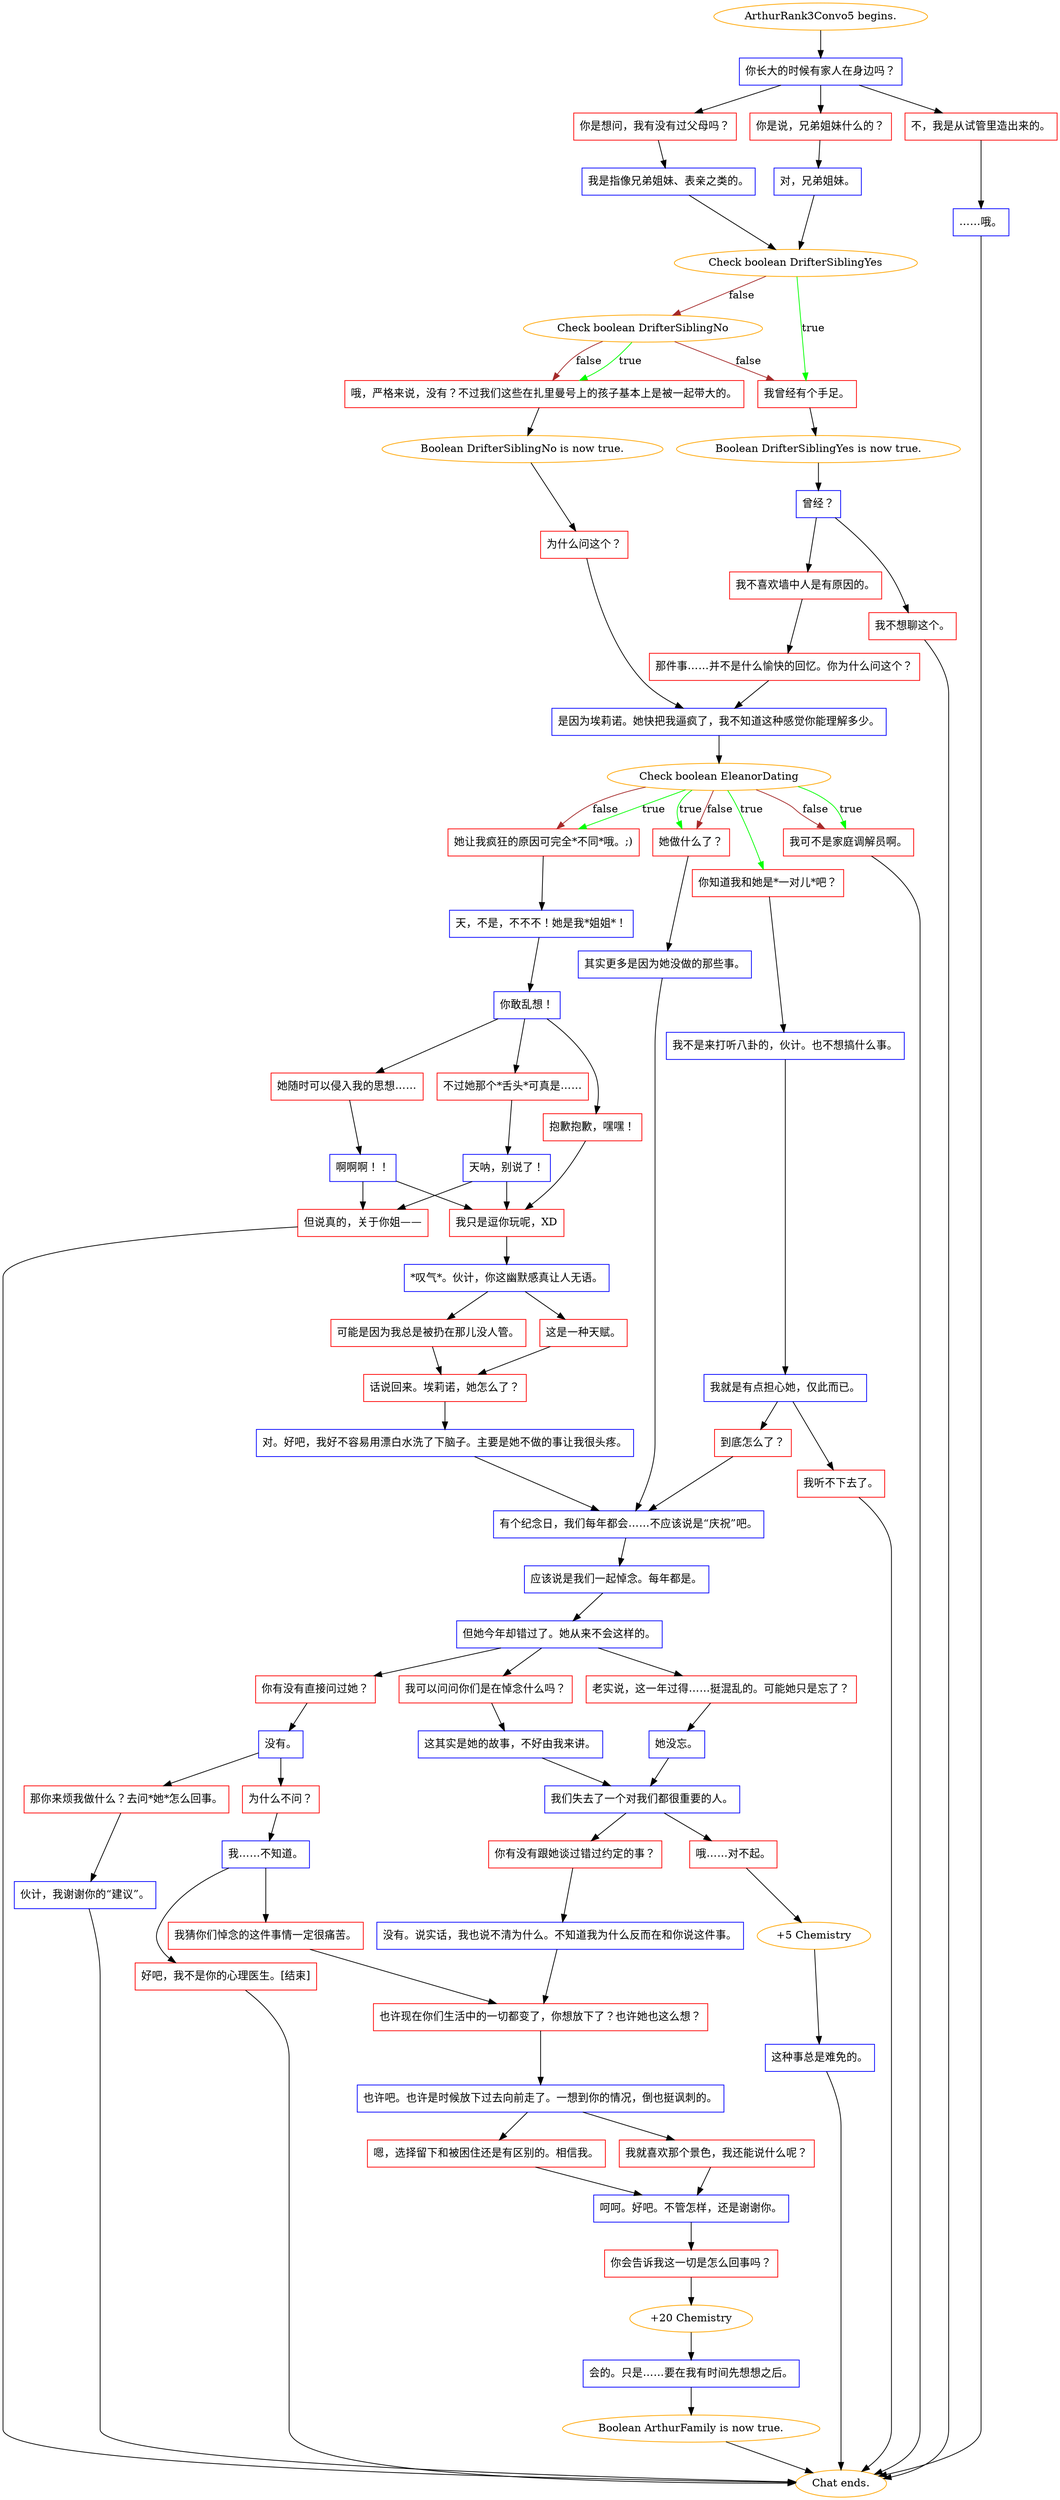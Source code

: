 digraph {
	"ArthurRank3Convo5 begins." [color=orange];
		"ArthurRank3Convo5 begins." -> j2475983706;
	j2475983706 [label="你长大的时候有家人在身边吗？",shape=box,color=blue];
		j2475983706 -> j148710851;
		j2475983706 -> j2706520545;
		j2475983706 -> j2231687738;
	j148710851 [label="你是说，兄弟姐妹什么的？",shape=box,color=red];
		j148710851 -> j301416916;
	j2706520545 [label="你是想问，我有没有过父母吗？",shape=box,color=red];
		j2706520545 -> j2189641798;
	j2231687738 [label="不，我是从试管里造出来的。",shape=box,color=red];
		j2231687738 -> j3602672917;
	j301416916 [label="对，兄弟姐妹。",shape=box,color=blue];
		j301416916 -> j4264579692;
	j2189641798 [label="我是指像兄弟姐妹、表亲之类的。",shape=box,color=blue];
		j2189641798 -> j4264579692;
	j3602672917 [label="……哦。",shape=box,color=blue];
		j3602672917 -> "Chat ends.";
	j4264579692 [label="Check boolean DrifterSiblingYes",color=orange];
		j4264579692 -> j405658251 [label=true,color=green];
		j4264579692 -> j440642073 [label=false,color=brown];
	"Chat ends." [color=orange];
	j405658251 [label="我曾经有个手足。",shape=box,color=red];
		j405658251 -> j505002618;
	j440642073 [label="Check boolean DrifterSiblingNo",color=orange];
		j440642073 -> j2462440493 [label=true,color=green];
		j440642073 -> j405658251 [label=false,color=brown];
		j440642073 -> j2462440493 [label=false,color=brown];
	j505002618 [label="Boolean DrifterSiblingYes is now true.",color=orange];
		j505002618 -> j2439855199;
	j2462440493 [label="哦，严格来说，没有？不过我们这些在扎里曼号上的孩子基本上是被一起带大的。",shape=box,color=red];
		j2462440493 -> j1078400475;
	j2439855199 [label="曾经？",shape=box,color=blue];
		j2439855199 -> j2629984230;
		j2439855199 -> j463154281;
	j1078400475 [label="Boolean DrifterSiblingNo is now true.",color=orange];
		j1078400475 -> j682740316;
	j2629984230 [label="我不喜欢墙中人是有原因的。",shape=box,color=red];
		j2629984230 -> j178008217;
	j463154281 [label="我不想聊这个。",shape=box,color=red];
		j463154281 -> "Chat ends.";
	j682740316 [label="为什么问这个？",shape=box,color=red];
		j682740316 -> j3592741146;
	j178008217 [label="那件事……并不是什么愉快的回忆。你为什么问这个？",shape=box,color=red];
		j178008217 -> j3592741146;
	j3592741146 [label="是因为埃莉诺。她快把我逼疯了，我不知道这种感觉你能理解多少。",shape=box,color=blue];
		j3592741146 -> j2603314524;
	j2603314524 [label="Check boolean EleanorDating",color=orange];
		j2603314524 -> j2385923407 [label=true,color=green];
		j2603314524 -> j3320237684 [label=true,color=green];
		j2603314524 -> j3958846751 [label=true,color=green];
		j2603314524 -> j568642385 [label=true,color=green];
		j2603314524 -> j3320237684 [label=false,color=brown];
		j2603314524 -> j3958846751 [label=false,color=brown];
		j2603314524 -> j568642385 [label=false,color=brown];
	j2385923407 [label="你知道我和她是*一对儿*吧？",shape=box,color=red];
		j2385923407 -> j313478475;
	j3320237684 [label="她做什么了？",shape=box,color=red];
		j3320237684 -> j2719183665;
	j3958846751 [label="她让我疯狂的原因可完全*不同*哦。;)",shape=box,color=red];
		j3958846751 -> j2101710793;
	j568642385 [label="我可不是家庭调解员啊。",shape=box,color=red];
		j568642385 -> "Chat ends.";
	j313478475 [label="我不是来打听八卦的，伙计。也不想搞什么事。",shape=box,color=blue];
		j313478475 -> j2481604187;
	j2719183665 [label="其实更多是因为她没做的那些事。",shape=box,color=blue];
		j2719183665 -> j3753929707;
	j2101710793 [label="天，不是，不不不！她是我*姐姐*！",shape=box,color=blue];
		j2101710793 -> j1465727563;
	j2481604187 [label="我就是有点担心她，仅此而已。",shape=box,color=blue];
		j2481604187 -> j4111740437;
		j2481604187 -> j242180880;
	j3753929707 [label="有个纪念日，我们每年都会……不应该说是“庆祝”吧。",shape=box,color=blue];
		j3753929707 -> j2096771727;
	j1465727563 [label="你敢乱想！",shape=box,color=blue];
		j1465727563 -> j990254383;
		j1465727563 -> j2017953188;
		j1465727563 -> j3144458297;
	j4111740437 [label="到底怎么了？",shape=box,color=red];
		j4111740437 -> j3753929707;
	j242180880 [label="我听不下去了。",shape=box,color=red];
		j242180880 -> "Chat ends.";
	j2096771727 [label="应该说是我们一起悼念。每年都是。",shape=box,color=blue];
		j2096771727 -> j2509207762;
	j990254383 [label="抱歉抱歉，嘿嘿！",shape=box,color=red];
		j990254383 -> j3372360801;
	j2017953188 [label="不过她那个*舌头*可真是……",shape=box,color=red];
		j2017953188 -> j196241207;
	j3144458297 [label="她随时可以侵入我的思想……",shape=box,color=red];
		j3144458297 -> j3934185444;
	j2509207762 [label="但她今年却错过了。她从来不会这样的。",shape=box,color=blue];
		j2509207762 -> j1317087994;
		j2509207762 -> j367746730;
		j2509207762 -> j888695042;
	j3372360801 [label="我只是逗你玩呢，XD",shape=box,color=red];
		j3372360801 -> j3713072011;
	j196241207 [label="天呐，别说了！",shape=box,color=blue];
		j196241207 -> j991749049;
		j196241207 -> j3372360801;
	j3934185444 [label="啊啊啊！！",shape=box,color=blue];
		j3934185444 -> j991749049;
		j3934185444 -> j3372360801;
	j1317087994 [label="老实说，这一年过得……挺混乱的。可能她只是忘了？",shape=box,color=red];
		j1317087994 -> j3236502932;
	j367746730 [label="我可以问问你们是在悼念什么吗？",shape=box,color=red];
		j367746730 -> j4138964192;
	j888695042 [label="你有没有直接问过她？",shape=box,color=red];
		j888695042 -> j1616496977;
	j3713072011 [label="*叹气*。伙计，你这幽默感真让人无语。",shape=box,color=blue];
		j3713072011 -> j2113568801;
		j3713072011 -> j361731540;
	j991749049 [label="但说真的，关于你姐——",shape=box,color=red];
		j991749049 -> "Chat ends.";
	j3236502932 [label="她没忘。",shape=box,color=blue];
		j3236502932 -> j3243668521;
	j4138964192 [label="这其实是她的故事，不好由我来讲。",shape=box,color=blue];
		j4138964192 -> j3243668521;
	j1616496977 [label="没有。",shape=box,color=blue];
		j1616496977 -> j156108563;
		j1616496977 -> j949228190;
	j2113568801 [label="可能是因为我总是被扔在那儿没人管。",shape=box,color=red];
		j2113568801 -> j2743113701;
	j361731540 [label="这是一种天赋。",shape=box,color=red];
		j361731540 -> j2743113701;
	j3243668521 [label="我们失去了一个对我们都很重要的人。",shape=box,color=blue];
		j3243668521 -> j3550631754;
		j3243668521 -> j512834448;
	j156108563 [label="为什么不问？",shape=box,color=red];
		j156108563 -> j2300268438;
	j949228190 [label="那你来烦我做什么？去问*她*怎么回事。",shape=box,color=red];
		j949228190 -> j1909735813;
	j2743113701 [label="话说回来。埃莉诺，她怎么了？",shape=box,color=red];
		j2743113701 -> j2614361515;
	j3550631754 [label="你有没有跟她谈过错过约定的事？",shape=box,color=red];
		j3550631754 -> j1349756801;
	j512834448 [label="哦……对不起。",shape=box,color=red];
		j512834448 -> j621993415;
	j2300268438 [label="我……不知道。",shape=box,color=blue];
		j2300268438 -> j3019437461;
		j2300268438 -> j2415151169;
	j1909735813 [label="伙计，我谢谢你的“建议”。",shape=box,color=blue];
		j1909735813 -> "Chat ends.";
	j2614361515 [label="对。好吧，我好不容易用漂白水洗了下脑子。主要是她不做的事让我很头疼。",shape=box,color=blue];
		j2614361515 -> j3753929707;
	j1349756801 [label="没有。说实话，我也说不清为什么。不知道我为什么反而在和你说这件事。",shape=box,color=blue];
		j1349756801 -> j402431272;
	j621993415 [label="+5 Chemistry",color=orange];
		j621993415 -> j1488875519;
	j3019437461 [label="我猜你们悼念的这件事情一定很痛苦。",shape=box,color=red];
		j3019437461 -> j402431272;
	j2415151169 [label="好吧，我不是你的心理医生。[结束]",shape=box,color=red];
		j2415151169 -> "Chat ends.";
	j402431272 [label="也许现在你们生活中的一切都变了，你想放下了？也许她也这么想？",shape=box,color=red];
		j402431272 -> j1859874575;
	j1488875519 [label="这种事总是难免的。",shape=box,color=blue];
		j1488875519 -> "Chat ends.";
	j1859874575 [label="也许吧。也许是时候放下过去向前走了。一想到你的情况，倒也挺讽刺的。",shape=box,color=blue];
		j1859874575 -> j4260200297;
		j1859874575 -> j469705111;
	j4260200297 [label="嗯，选择留下和被困住还是有区别的。相信我。",shape=box,color=red];
		j4260200297 -> j2962234708;
	j469705111 [label="我就喜欢那个景色，我还能说什么呢？",shape=box,color=red];
		j469705111 -> j2962234708;
	j2962234708 [label="呵呵。好吧。不管怎样，还是谢谢你。",shape=box,color=blue];
		j2962234708 -> j1368469467;
	j1368469467 [label="你会告诉我这一切是怎么回事吗？",shape=box,color=red];
		j1368469467 -> j3206689811;
	j3206689811 [label="+20 Chemistry",color=orange];
		j3206689811 -> j2317139120;
	j2317139120 [label="会的。只是……要在我有时间先想想之后。",shape=box,color=blue];
		j2317139120 -> j390799925;
	j390799925 [label="Boolean ArthurFamily is now true.",color=orange];
		j390799925 -> "Chat ends.";
}